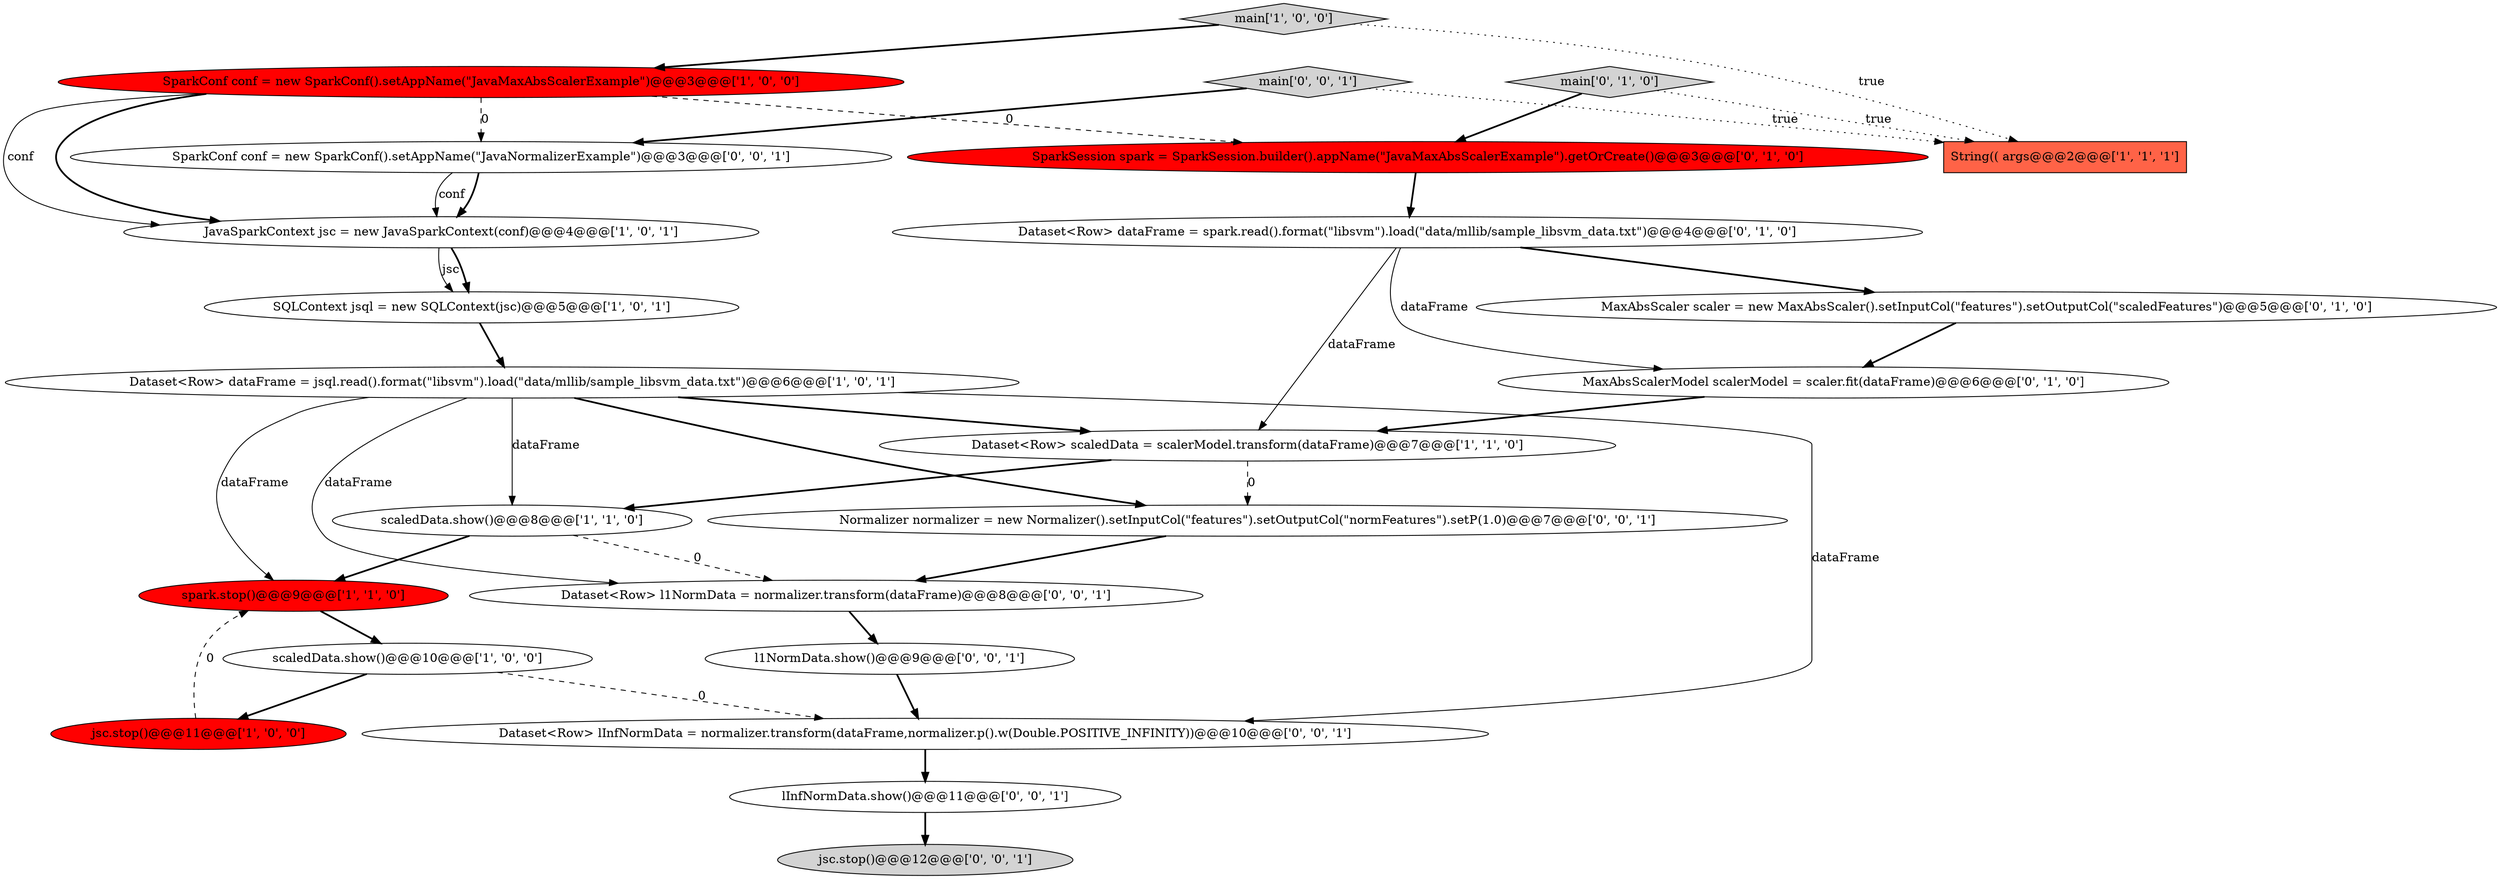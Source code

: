 digraph {
1 [style = filled, label = "spark.stop()@@@9@@@['1', '1', '0']", fillcolor = red, shape = ellipse image = "AAA1AAABBB1BBB"];
6 [style = filled, label = "Dataset<Row> scaledData = scalerModel.transform(dataFrame)@@@7@@@['1', '1', '0']", fillcolor = white, shape = ellipse image = "AAA0AAABBB1BBB"];
9 [style = filled, label = "scaledData.show()@@@8@@@['1', '1', '0']", fillcolor = white, shape = ellipse image = "AAA0AAABBB1BBB"];
18 [style = filled, label = "main['0', '0', '1']", fillcolor = lightgray, shape = diamond image = "AAA0AAABBB3BBB"];
16 [style = filled, label = "Normalizer normalizer = new Normalizer().setInputCol(\"features\").setOutputCol(\"normFeatures\").setP(1.0)@@@7@@@['0', '0', '1']", fillcolor = white, shape = ellipse image = "AAA0AAABBB3BBB"];
22 [style = filled, label = "SparkConf conf = new SparkConf().setAppName(\"JavaNormalizerExample\")@@@3@@@['0', '0', '1']", fillcolor = white, shape = ellipse image = "AAA0AAABBB3BBB"];
11 [style = filled, label = "main['0', '1', '0']", fillcolor = lightgray, shape = diamond image = "AAA0AAABBB2BBB"];
12 [style = filled, label = "MaxAbsScalerModel scalerModel = scaler.fit(dataFrame)@@@6@@@['0', '1', '0']", fillcolor = white, shape = ellipse image = "AAA0AAABBB2BBB"];
7 [style = filled, label = "main['1', '0', '0']", fillcolor = lightgray, shape = diamond image = "AAA0AAABBB1BBB"];
15 [style = filled, label = "Dataset<Row> dataFrame = spark.read().format(\"libsvm\").load(\"data/mllib/sample_libsvm_data.txt\")@@@4@@@['0', '1', '0']", fillcolor = white, shape = ellipse image = "AAA0AAABBB2BBB"];
2 [style = filled, label = "SQLContext jsql = new SQLContext(jsc)@@@5@@@['1', '0', '1']", fillcolor = white, shape = ellipse image = "AAA0AAABBB1BBB"];
5 [style = filled, label = "Dataset<Row> dataFrame = jsql.read().format(\"libsvm\").load(\"data/mllib/sample_libsvm_data.txt\")@@@6@@@['1', '0', '1']", fillcolor = white, shape = ellipse image = "AAA0AAABBB1BBB"];
19 [style = filled, label = "jsc.stop()@@@12@@@['0', '0', '1']", fillcolor = lightgray, shape = ellipse image = "AAA0AAABBB3BBB"];
0 [style = filled, label = "String(( args@@@2@@@['1', '1', '1']", fillcolor = tomato, shape = box image = "AAA0AAABBB1BBB"];
21 [style = filled, label = "lInfNormData.show()@@@11@@@['0', '0', '1']", fillcolor = white, shape = ellipse image = "AAA0AAABBB3BBB"];
13 [style = filled, label = "SparkSession spark = SparkSession.builder().appName(\"JavaMaxAbsScalerExample\").getOrCreate()@@@3@@@['0', '1', '0']", fillcolor = red, shape = ellipse image = "AAA1AAABBB2BBB"];
14 [style = filled, label = "MaxAbsScaler scaler = new MaxAbsScaler().setInputCol(\"features\").setOutputCol(\"scaledFeatures\")@@@5@@@['0', '1', '0']", fillcolor = white, shape = ellipse image = "AAA0AAABBB2BBB"];
10 [style = filled, label = "jsc.stop()@@@11@@@['1', '0', '0']", fillcolor = red, shape = ellipse image = "AAA1AAABBB1BBB"];
23 [style = filled, label = "Dataset<Row> lInfNormData = normalizer.transform(dataFrame,normalizer.p().w(Double.POSITIVE_INFINITY))@@@10@@@['0', '0', '1']", fillcolor = white, shape = ellipse image = "AAA0AAABBB3BBB"];
8 [style = filled, label = "JavaSparkContext jsc = new JavaSparkContext(conf)@@@4@@@['1', '0', '1']", fillcolor = white, shape = ellipse image = "AAA0AAABBB1BBB"];
17 [style = filled, label = "l1NormData.show()@@@9@@@['0', '0', '1']", fillcolor = white, shape = ellipse image = "AAA0AAABBB3BBB"];
4 [style = filled, label = "SparkConf conf = new SparkConf().setAppName(\"JavaMaxAbsScalerExample\")@@@3@@@['1', '0', '0']", fillcolor = red, shape = ellipse image = "AAA1AAABBB1BBB"];
3 [style = filled, label = "scaledData.show()@@@10@@@['1', '0', '0']", fillcolor = white, shape = ellipse image = "AAA0AAABBB1BBB"];
20 [style = filled, label = "Dataset<Row> l1NormData = normalizer.transform(dataFrame)@@@8@@@['0', '0', '1']", fillcolor = white, shape = ellipse image = "AAA0AAABBB3BBB"];
9->20 [style = dashed, label="0"];
20->17 [style = bold, label=""];
15->14 [style = bold, label=""];
21->19 [style = bold, label=""];
4->8 [style = solid, label="conf"];
5->1 [style = solid, label="dataFrame"];
1->3 [style = bold, label=""];
8->2 [style = solid, label="jsc"];
15->6 [style = solid, label="dataFrame"];
4->22 [style = dashed, label="0"];
7->4 [style = bold, label=""];
7->0 [style = dotted, label="true"];
12->6 [style = bold, label=""];
17->23 [style = bold, label=""];
5->20 [style = solid, label="dataFrame"];
22->8 [style = bold, label=""];
5->16 [style = bold, label=""];
3->23 [style = dashed, label="0"];
3->10 [style = bold, label=""];
10->1 [style = dashed, label="0"];
6->16 [style = dashed, label="0"];
22->8 [style = solid, label="conf"];
18->22 [style = bold, label=""];
5->6 [style = bold, label=""];
8->2 [style = bold, label=""];
23->21 [style = bold, label=""];
11->0 [style = dotted, label="true"];
14->12 [style = bold, label=""];
11->13 [style = bold, label=""];
15->12 [style = solid, label="dataFrame"];
18->0 [style = dotted, label="true"];
4->8 [style = bold, label=""];
13->15 [style = bold, label=""];
6->9 [style = bold, label=""];
9->1 [style = bold, label=""];
4->13 [style = dashed, label="0"];
16->20 [style = bold, label=""];
5->9 [style = solid, label="dataFrame"];
5->23 [style = solid, label="dataFrame"];
2->5 [style = bold, label=""];
}
